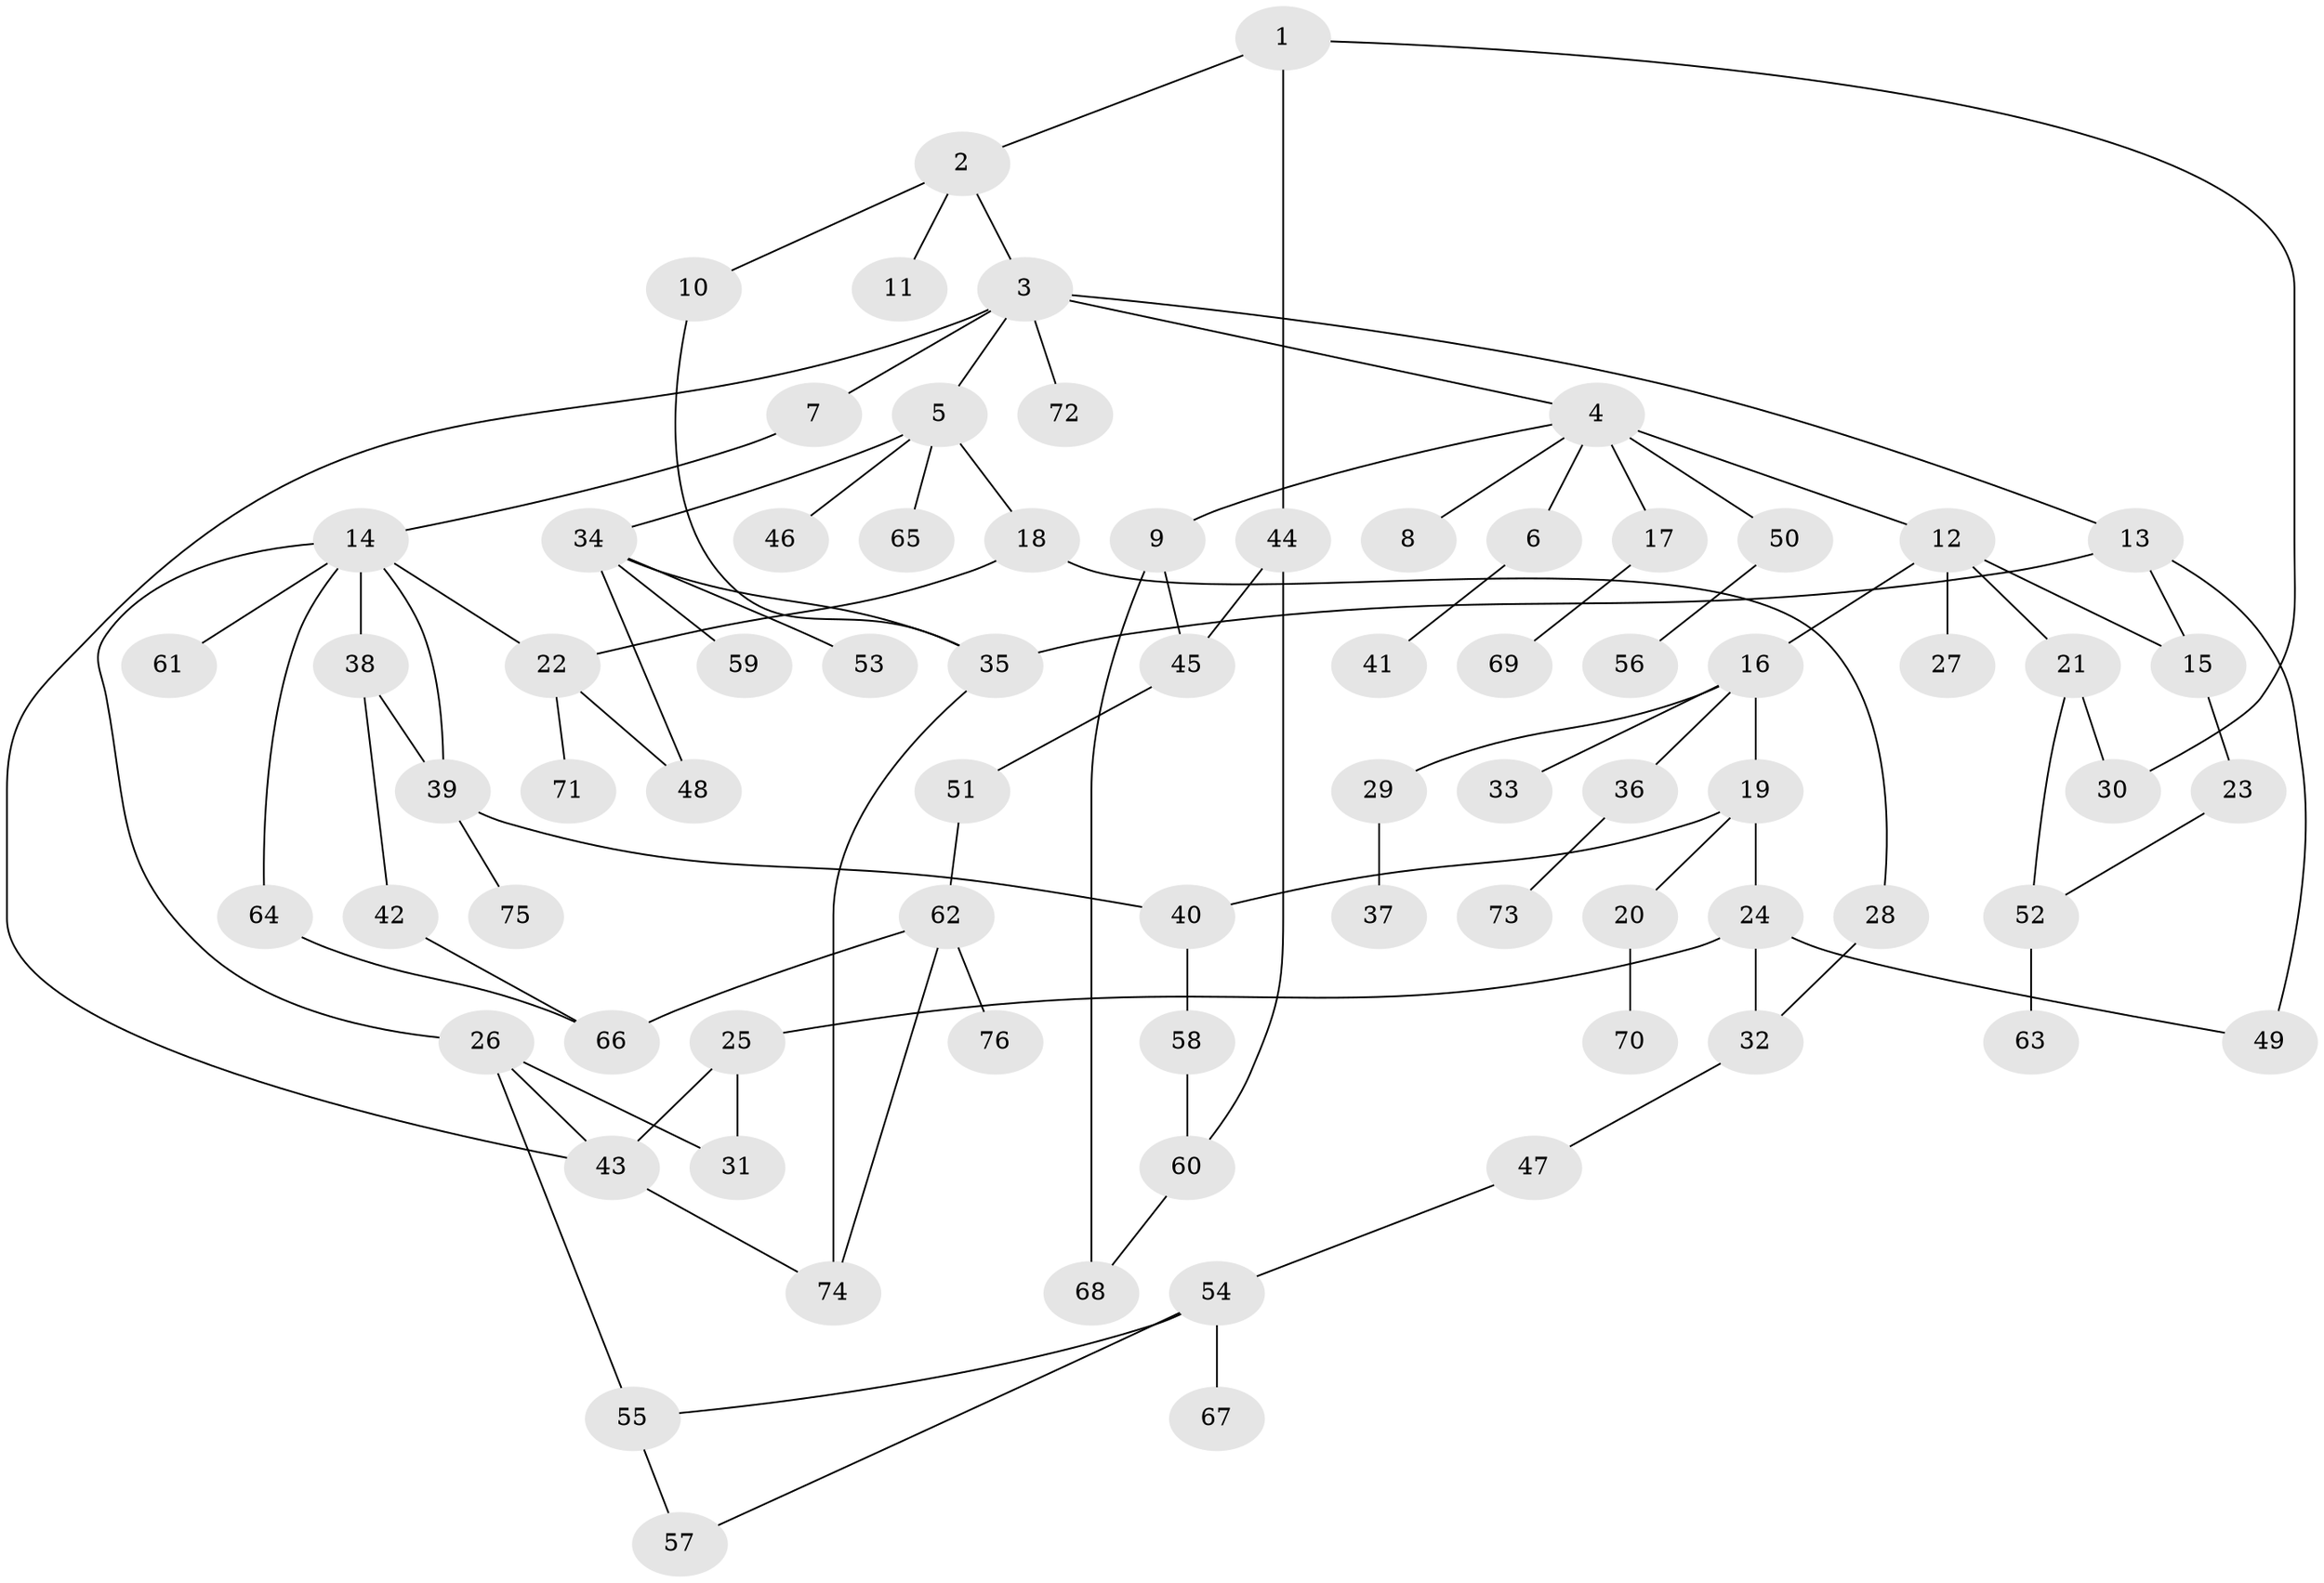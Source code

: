 // original degree distribution, {4: 0.0945945945945946, 5: 0.05405405405405406, 8: 0.006756756756756757, 9: 0.006756756756756757, 6: 0.013513513513513514, 3: 0.16891891891891891, 2: 0.27702702702702703, 1: 0.3716216216216216, 7: 0.006756756756756757}
// Generated by graph-tools (version 1.1) at 2025/34/03/09/25 02:34:01]
// undirected, 76 vertices, 98 edges
graph export_dot {
graph [start="1"]
  node [color=gray90,style=filled];
  1;
  2;
  3;
  4;
  5;
  6;
  7;
  8;
  9;
  10;
  11;
  12;
  13;
  14;
  15;
  16;
  17;
  18;
  19;
  20;
  21;
  22;
  23;
  24;
  25;
  26;
  27;
  28;
  29;
  30;
  31;
  32;
  33;
  34;
  35;
  36;
  37;
  38;
  39;
  40;
  41;
  42;
  43;
  44;
  45;
  46;
  47;
  48;
  49;
  50;
  51;
  52;
  53;
  54;
  55;
  56;
  57;
  58;
  59;
  60;
  61;
  62;
  63;
  64;
  65;
  66;
  67;
  68;
  69;
  70;
  71;
  72;
  73;
  74;
  75;
  76;
  1 -- 2 [weight=1.0];
  1 -- 30 [weight=1.0];
  1 -- 44 [weight=1.0];
  2 -- 3 [weight=1.0];
  2 -- 10 [weight=1.0];
  2 -- 11 [weight=1.0];
  3 -- 4 [weight=1.0];
  3 -- 5 [weight=1.0];
  3 -- 7 [weight=1.0];
  3 -- 13 [weight=1.0];
  3 -- 43 [weight=1.0];
  3 -- 72 [weight=1.0];
  4 -- 6 [weight=1.0];
  4 -- 8 [weight=1.0];
  4 -- 9 [weight=1.0];
  4 -- 12 [weight=1.0];
  4 -- 17 [weight=1.0];
  4 -- 50 [weight=2.0];
  5 -- 18 [weight=1.0];
  5 -- 34 [weight=1.0];
  5 -- 46 [weight=1.0];
  5 -- 65 [weight=1.0];
  6 -- 41 [weight=1.0];
  7 -- 14 [weight=1.0];
  9 -- 45 [weight=1.0];
  9 -- 68 [weight=1.0];
  10 -- 35 [weight=1.0];
  12 -- 15 [weight=1.0];
  12 -- 16 [weight=1.0];
  12 -- 21 [weight=1.0];
  12 -- 27 [weight=2.0];
  13 -- 15 [weight=1.0];
  13 -- 35 [weight=1.0];
  13 -- 49 [weight=1.0];
  14 -- 22 [weight=1.0];
  14 -- 26 [weight=1.0];
  14 -- 38 [weight=1.0];
  14 -- 39 [weight=1.0];
  14 -- 61 [weight=1.0];
  14 -- 64 [weight=1.0];
  15 -- 23 [weight=1.0];
  16 -- 19 [weight=1.0];
  16 -- 29 [weight=1.0];
  16 -- 33 [weight=2.0];
  16 -- 36 [weight=1.0];
  17 -- 69 [weight=1.0];
  18 -- 22 [weight=1.0];
  18 -- 28 [weight=1.0];
  19 -- 20 [weight=1.0];
  19 -- 24 [weight=2.0];
  19 -- 40 [weight=1.0];
  20 -- 70 [weight=1.0];
  21 -- 30 [weight=1.0];
  21 -- 52 [weight=1.0];
  22 -- 48 [weight=2.0];
  22 -- 71 [weight=1.0];
  23 -- 52 [weight=1.0];
  24 -- 25 [weight=1.0];
  24 -- 32 [weight=1.0];
  24 -- 49 [weight=1.0];
  25 -- 31 [weight=1.0];
  25 -- 43 [weight=2.0];
  26 -- 31 [weight=1.0];
  26 -- 43 [weight=1.0];
  26 -- 55 [weight=2.0];
  28 -- 32 [weight=1.0];
  29 -- 37 [weight=1.0];
  32 -- 47 [weight=1.0];
  34 -- 35 [weight=1.0];
  34 -- 48 [weight=1.0];
  34 -- 53 [weight=2.0];
  34 -- 59 [weight=1.0];
  35 -- 74 [weight=1.0];
  36 -- 73 [weight=1.0];
  38 -- 39 [weight=1.0];
  38 -- 42 [weight=1.0];
  39 -- 40 [weight=1.0];
  39 -- 75 [weight=1.0];
  40 -- 58 [weight=2.0];
  42 -- 66 [weight=1.0];
  43 -- 74 [weight=1.0];
  44 -- 45 [weight=1.0];
  44 -- 60 [weight=1.0];
  45 -- 51 [weight=1.0];
  47 -- 54 [weight=1.0];
  50 -- 56 [weight=1.0];
  51 -- 62 [weight=1.0];
  52 -- 63 [weight=1.0];
  54 -- 55 [weight=1.0];
  54 -- 57 [weight=1.0];
  54 -- 67 [weight=1.0];
  55 -- 57 [weight=1.0];
  58 -- 60 [weight=1.0];
  60 -- 68 [weight=1.0];
  62 -- 66 [weight=1.0];
  62 -- 74 [weight=1.0];
  62 -- 76 [weight=1.0];
  64 -- 66 [weight=1.0];
}
